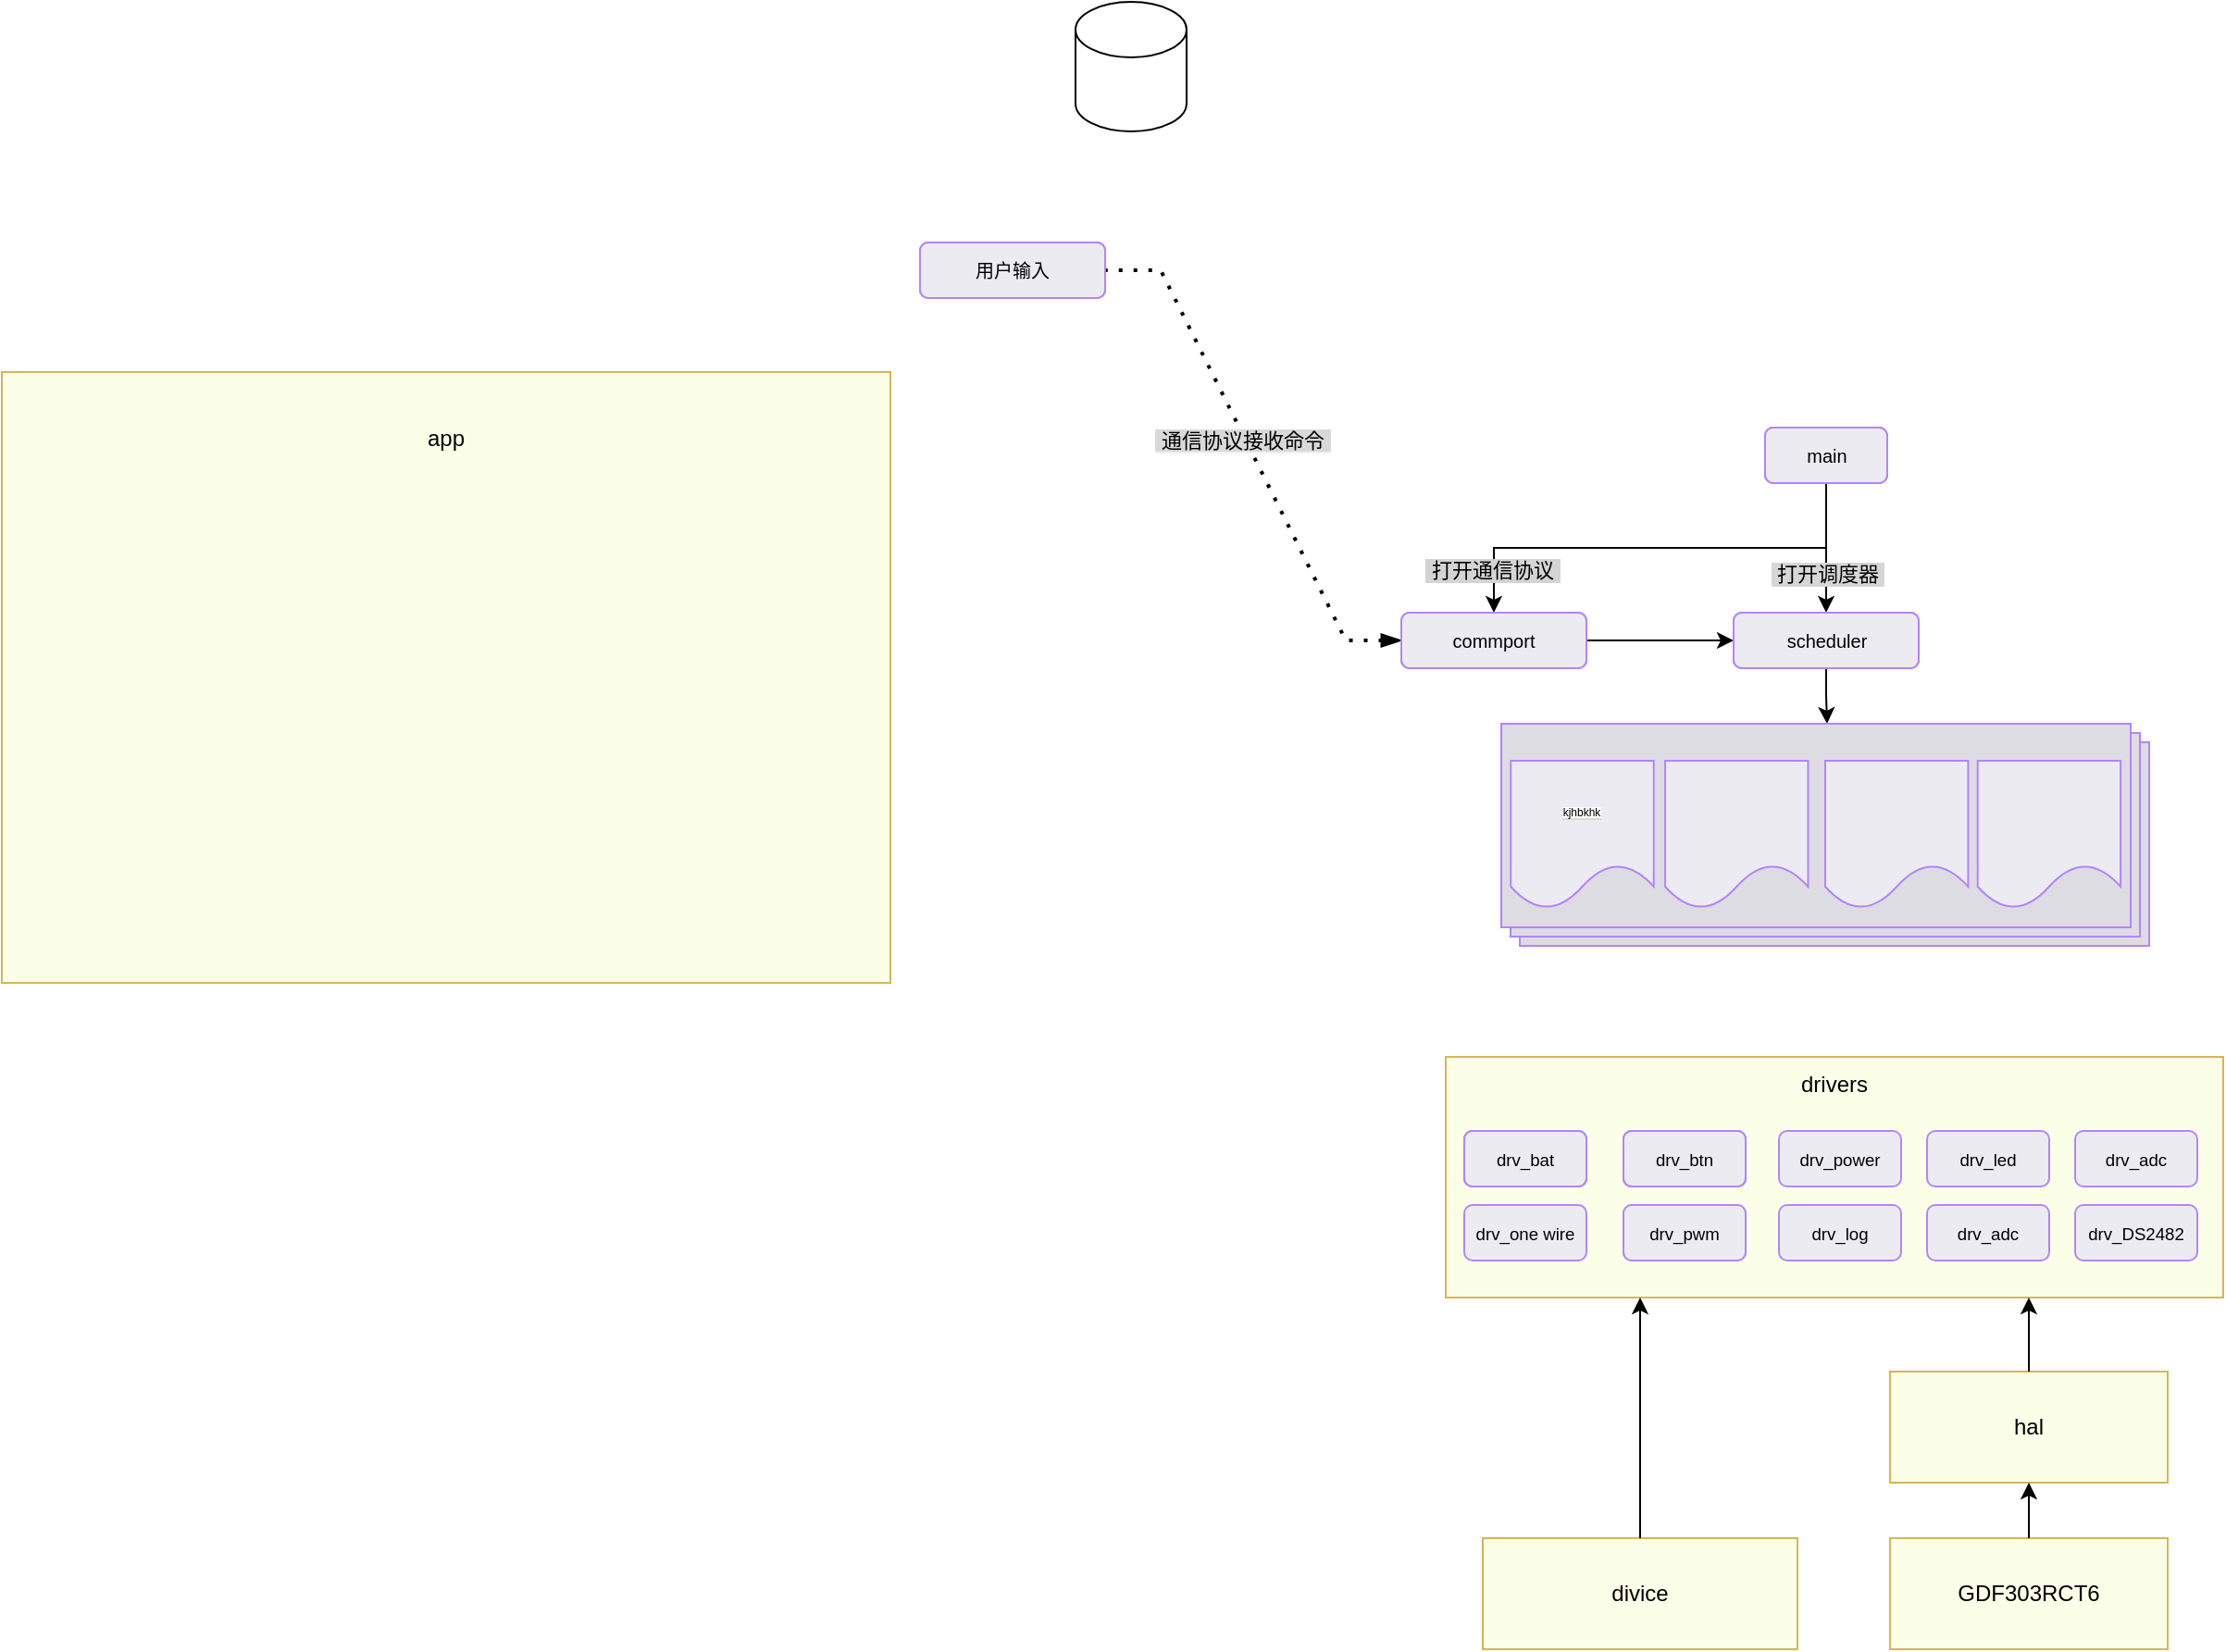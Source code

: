 <mxfile version="20.2.2" type="github">
  <diagram id="prtHgNgQTEPvFCAcTncT" name="Page-1">
    <mxGraphModel dx="1808" dy="526" grid="1" gridSize="10" guides="1" tooltips="1" connect="1" arrows="1" fold="1" page="1" pageScale="1" pageWidth="827" pageHeight="1169" math="0" shadow="0">
      <root>
        <mxCell id="0" />
        <mxCell id="1" parent="0" />
        <mxCell id="XZaAGWMHw-ofj6j569ZM-2" value="" style="shape=cylinder3;whiteSpace=wrap;html=1;boundedLbl=1;backgroundOutline=1;size=15;" vertex="1" parent="1">
          <mxGeometry x="50" y="10" width="60" height="70" as="geometry" />
        </mxCell>
        <mxCell id="XZaAGWMHw-ofj6j569ZM-3" value="app&lt;br&gt;&lt;br&gt;&lt;br&gt;&lt;br&gt;&lt;br&gt;&lt;br&gt;&lt;br&gt;&lt;br&gt;&lt;br&gt;&lt;br&gt;&lt;br&gt;&lt;br&gt;&lt;br&gt;&lt;br&gt;&lt;br&gt;&lt;br&gt;&lt;br&gt;&lt;br&gt;&lt;br&gt;" style="rounded=0;whiteSpace=wrap;html=1;fillColor=#FCFFE8;strokeColor=#d6b656;" vertex="1" parent="1">
          <mxGeometry x="-530" y="210" width="480" height="330" as="geometry" />
        </mxCell>
        <mxCell id="XZaAGWMHw-ofj6j569ZM-4" value="drivers&lt;br&gt;&lt;br&gt;&lt;br&gt;&lt;br&gt;&lt;br&gt;&lt;br&gt;&lt;br&gt;&lt;br&gt;" style="rounded=0;whiteSpace=wrap;html=1;fillColor=#FCFFE8;strokeColor=#d6b656;" vertex="1" parent="1">
          <mxGeometry x="250" y="580" width="420" height="130" as="geometry" />
        </mxCell>
        <mxCell id="XZaAGWMHw-ofj6j569ZM-5" value="GDF303RCT6" style="rounded=0;whiteSpace=wrap;html=1;fillColor=#FCFFE8;strokeColor=#d6b656;" vertex="1" parent="1">
          <mxGeometry x="490" y="840" width="150" height="60" as="geometry" />
        </mxCell>
        <mxCell id="XZaAGWMHw-ofj6j569ZM-6" value="hal" style="rounded=0;whiteSpace=wrap;html=1;fillColor=#FCFFE8;strokeColor=#d6b656;" vertex="1" parent="1">
          <mxGeometry x="490" y="750" width="150" height="60" as="geometry" />
        </mxCell>
        <mxCell id="XZaAGWMHw-ofj6j569ZM-7" value="divice" style="rounded=0;whiteSpace=wrap;html=1;fillColor=#FCFFE8;strokeColor=#d6b656;" vertex="1" parent="1">
          <mxGeometry x="270" y="840" width="170" height="60" as="geometry" />
        </mxCell>
        <mxCell id="XZaAGWMHw-ofj6j569ZM-9" value="" style="endArrow=classic;html=1;rounded=0;exitX=0.5;exitY=0;exitDx=0;exitDy=0;entryX=0.5;entryY=1;entryDx=0;entryDy=0;" edge="1" parent="1" source="XZaAGWMHw-ofj6j569ZM-5" target="XZaAGWMHw-ofj6j569ZM-6">
          <mxGeometry width="50" height="50" relative="1" as="geometry">
            <mxPoint x="390" y="720" as="sourcePoint" />
            <mxPoint x="440" y="670" as="targetPoint" />
          </mxGeometry>
        </mxCell>
        <mxCell id="XZaAGWMHw-ofj6j569ZM-11" value="" style="endArrow=classic;html=1;rounded=0;exitX=0.5;exitY=0;exitDx=0;exitDy=0;entryX=0.25;entryY=1;entryDx=0;entryDy=0;" edge="1" parent="1" source="XZaAGWMHw-ofj6j569ZM-7" target="XZaAGWMHw-ofj6j569ZM-4">
          <mxGeometry width="50" height="50" relative="1" as="geometry">
            <mxPoint x="334.5" y="870" as="sourcePoint" />
            <mxPoint x="334.5" y="830" as="targetPoint" />
          </mxGeometry>
        </mxCell>
        <mxCell id="XZaAGWMHw-ofj6j569ZM-12" value="" style="endArrow=classic;html=1;rounded=0;exitX=0.5;exitY=0;exitDx=0;exitDy=0;entryX=0.75;entryY=1;entryDx=0;entryDy=0;" edge="1" parent="1" source="XZaAGWMHw-ofj6j569ZM-6" target="XZaAGWMHw-ofj6j569ZM-4">
          <mxGeometry width="50" height="50" relative="1" as="geometry">
            <mxPoint x="565" y="880" as="sourcePoint" />
            <mxPoint x="565" y="840" as="targetPoint" />
          </mxGeometry>
        </mxCell>
        <mxCell id="XZaAGWMHw-ofj6j569ZM-15" value="&lt;p class=&quot;MsoNormal&quot;&gt;&lt;span style=&quot;font-family: 等线; font-size: 7pt;&quot;&gt;&lt;font face=&quot;Arial&quot;&gt;drv_&lt;/font&gt;&lt;/span&gt;&lt;span style=&quot;font-family: Arial; font-size: 7pt;&quot;&gt;bat&lt;/span&gt;&lt;/p&gt;" style="rounded=1;whiteSpace=wrap;html=1;fillColor=#FCFFE8;strokeColor=#B185FF;" vertex="1" parent="1">
          <mxGeometry x="260" y="620" width="66" height="30" as="geometry" />
        </mxCell>
        <mxCell id="XZaAGWMHw-ofj6j569ZM-16" value="&lt;p class=&quot;MsoNormal&quot;&gt;&lt;span style=&quot;font-family: 等线; font-size: 7pt;&quot;&gt;&lt;font face=&quot;Arial&quot;&gt;drv_&lt;/font&gt;&lt;/span&gt;&lt;span style=&quot;font-family: Arial; font-size: 7pt;&quot;&gt;power&lt;/span&gt;&lt;/p&gt;" style="rounded=1;whiteSpace=wrap;html=1;fillColor=#EDEBF2;strokeColor=#B185FF;" vertex="1" parent="1">
          <mxGeometry x="430" y="620" width="66" height="30" as="geometry" />
        </mxCell>
        <mxCell id="XZaAGWMHw-ofj6j569ZM-17" value="&lt;p class=&quot;MsoNormal&quot;&gt;&lt;span style=&quot;font-family: 等线; font-size: 7pt;&quot;&gt;&lt;font face=&quot;Arial&quot;&gt;drv_&lt;/font&gt;&lt;/span&gt;&lt;span style=&quot;font-family: Arial; font-size: 7pt;&quot;&gt;led&lt;/span&gt;&lt;/p&gt;" style="rounded=1;whiteSpace=wrap;html=1;fillColor=#EDEBF2;strokeColor=#B185FF;" vertex="1" parent="1">
          <mxGeometry x="510" y="620" width="66" height="30" as="geometry" />
        </mxCell>
        <mxCell id="XZaAGWMHw-ofj6j569ZM-18" value="&lt;p class=&quot;MsoNormal&quot;&gt;&lt;span style=&quot;font-family: 等线; font-size: 7pt;&quot;&gt;&lt;font face=&quot;Arial&quot;&gt;drv_&lt;/font&gt;&lt;/span&gt;&lt;span style=&quot;font-family: Arial; font-size: 7pt;&quot;&gt;btn&lt;/span&gt;&lt;/p&gt;" style="rounded=1;whiteSpace=wrap;html=1;fillColor=#FCFFE8;strokeColor=#B185FF;" vertex="1" parent="1">
          <mxGeometry x="346" y="620" width="66" height="30" as="geometry" />
        </mxCell>
        <mxCell id="XZaAGWMHw-ofj6j569ZM-20" value="&lt;p class=&quot;MsoNormal&quot;&gt;&lt;span style=&quot;font-family: 等线; font-size: 7pt;&quot;&gt;&lt;font face=&quot;Arial&quot;&gt;drv_&lt;/font&gt;&lt;/span&gt;&lt;span style=&quot;font-family: Arial; font-size: 7pt;&quot;&gt;one wire&lt;/span&gt;&lt;/p&gt;" style="rounded=1;whiteSpace=wrap;html=1;fillColor=#EDEBF2;strokeColor=#B185FF;" vertex="1" parent="1">
          <mxGeometry x="260" y="660" width="66" height="30" as="geometry" />
        </mxCell>
        <mxCell id="XZaAGWMHw-ofj6j569ZM-21" value="&lt;p class=&quot;MsoNormal&quot;&gt;&lt;span style=&quot;font-family: 等线; font-size: 7pt;&quot;&gt;&lt;font face=&quot;Arial&quot;&gt;drv_&lt;/font&gt;&lt;/span&gt;&lt;span style=&quot;font-family: Arial; font-size: 7pt;&quot;&gt;pwm&lt;/span&gt;&lt;/p&gt;" style="rounded=1;whiteSpace=wrap;html=1;fillColor=#DEDCE3;strokeColor=#B185FF;" vertex="1" parent="1">
          <mxGeometry x="346" y="660" width="66" height="30" as="geometry" />
        </mxCell>
        <mxCell id="XZaAGWMHw-ofj6j569ZM-22" value="&lt;p class=&quot;MsoNormal&quot;&gt;&lt;span style=&quot;font-family: 等线; font-size: 7pt;&quot;&gt;&lt;font face=&quot;Arial&quot;&gt;drv_&lt;/font&gt;&lt;/span&gt;&lt;span style=&quot;font-family: Arial; font-size: 7pt;&quot;&gt;log&lt;/span&gt;&lt;/p&gt;" style="rounded=1;whiteSpace=wrap;html=1;fillColor=#EDEBF2;strokeColor=#B185FF;" vertex="1" parent="1">
          <mxGeometry x="430" y="660" width="66" height="30" as="geometry" />
        </mxCell>
        <mxCell id="XZaAGWMHw-ofj6j569ZM-24" value="&lt;p class=&quot;MsoNormal&quot;&gt;&lt;span style=&quot;font-family: 等线; font-size: 7pt;&quot;&gt;&lt;font face=&quot;Arial&quot;&gt;drv_&lt;/font&gt;&lt;/span&gt;&lt;span style=&quot;font-family: Arial; font-size: 7pt;&quot;&gt;adc&lt;/span&gt;&lt;/p&gt;" style="rounded=1;whiteSpace=wrap;html=1;fillColor=#EDEBF2;strokeColor=#B185FF;" vertex="1" parent="1">
          <mxGeometry x="510" y="660" width="66" height="30" as="geometry" />
        </mxCell>
        <mxCell id="XZaAGWMHw-ofj6j569ZM-26" value="&lt;p class=&quot;MsoNormal&quot;&gt;&lt;span style=&quot;font-family: 等线; font-size: 7pt;&quot;&gt;&lt;font face=&quot;Arial&quot;&gt;drv_&lt;/font&gt;&lt;/span&gt;&lt;span style=&quot;font-family: Arial; font-size: 7pt;&quot;&gt;adc&lt;/span&gt;&lt;/p&gt;" style="rounded=1;whiteSpace=wrap;html=1;fillColor=#EDEBF2;strokeColor=#B185FF;" vertex="1" parent="1">
          <mxGeometry x="590" y="620" width="66" height="30" as="geometry" />
        </mxCell>
        <mxCell id="XZaAGWMHw-ofj6j569ZM-27" value="&lt;p class=&quot;MsoNormal&quot;&gt;&lt;span style=&quot;font-family: 等线; font-size: 7pt;&quot;&gt;&lt;font face=&quot;Arial&quot;&gt;drv_DS2482&lt;/font&gt;&lt;/span&gt;&lt;/p&gt;" style="rounded=1;whiteSpace=wrap;html=1;fillColor=#EDEBF2;strokeColor=#B185FF;" vertex="1" parent="1">
          <mxGeometry x="590" y="660" width="66" height="30" as="geometry" />
        </mxCell>
        <mxCell id="XZaAGWMHw-ofj6j569ZM-28" value="&lt;p class=&quot;MsoNormal&quot;&gt;&lt;span style=&quot;font-family: 等线; font-size: 7pt;&quot;&gt;&lt;font face=&quot;Arial&quot;&gt;drv_&lt;/font&gt;&lt;/span&gt;&lt;span style=&quot;font-family: Arial; font-size: 7pt;&quot;&gt;bat&lt;/span&gt;&lt;/p&gt;" style="rounded=1;whiteSpace=wrap;html=1;fillColor=#DEDCE3;strokeColor=#B185FF;" vertex="1" parent="1">
          <mxGeometry x="260" y="620" width="66" height="30" as="geometry" />
        </mxCell>
        <mxCell id="XZaAGWMHw-ofj6j569ZM-29" value="&lt;p class=&quot;MsoNormal&quot;&gt;&lt;span style=&quot;font-family: 等线; font-size: 7pt;&quot;&gt;&lt;font face=&quot;Arial&quot;&gt;drv_&lt;/font&gt;&lt;/span&gt;&lt;span style=&quot;font-family: Arial; font-size: 7pt;&quot;&gt;btn&lt;/span&gt;&lt;/p&gt;" style="rounded=1;whiteSpace=wrap;html=1;fillColor=#DEDCE3;strokeColor=#B185FF;" vertex="1" parent="1">
          <mxGeometry x="346" y="620" width="66" height="30" as="geometry" />
        </mxCell>
        <mxCell id="XZaAGWMHw-ofj6j569ZM-31" style="edgeStyle=orthogonalEdgeStyle;rounded=0;orthogonalLoop=1;jettySize=auto;html=1;exitX=0.5;exitY=1;exitDx=0;exitDy=0;entryX=0.5;entryY=0;entryDx=0;entryDy=0;strokeColor=#000000;" edge="1" parent="1" source="XZaAGWMHw-ofj6j569ZM-30" target="XZaAGWMHw-ofj6j569ZM-33">
          <mxGeometry relative="1" as="geometry">
            <mxPoint x="412.833" y="340" as="targetPoint" />
          </mxGeometry>
        </mxCell>
        <mxCell id="XZaAGWMHw-ofj6j569ZM-46" value="&amp;nbsp;打开调度器&amp;nbsp;" style="edgeLabel;html=1;align=center;verticalAlign=middle;resizable=0;points=[];labelBackgroundColor=#D6D6D6;" vertex="1" connectable="0" parent="XZaAGWMHw-ofj6j569ZM-31">
          <mxGeometry x="0.389" relative="1" as="geometry">
            <mxPoint as="offset" />
          </mxGeometry>
        </mxCell>
        <mxCell id="XZaAGWMHw-ofj6j569ZM-36" style="edgeStyle=orthogonalEdgeStyle;rounded=0;orthogonalLoop=1;jettySize=auto;html=1;exitX=0.5;exitY=1;exitDx=0;exitDy=0;strokeColor=#000000;" edge="1" parent="1" source="XZaAGWMHw-ofj6j569ZM-30" target="XZaAGWMHw-ofj6j569ZM-35">
          <mxGeometry relative="1" as="geometry" />
        </mxCell>
        <mxCell id="XZaAGWMHw-ofj6j569ZM-47" value="&amp;nbsp;打开通信协议&amp;nbsp;" style="edgeLabel;html=1;align=center;verticalAlign=middle;resizable=0;points=[];labelBackgroundColor=#D4D4D4;" vertex="1" connectable="0" parent="XZaAGWMHw-ofj6j569ZM-36">
          <mxGeometry x="0.817" y="-1" relative="1" as="geometry">
            <mxPoint as="offset" />
          </mxGeometry>
        </mxCell>
        <mxCell id="XZaAGWMHw-ofj6j569ZM-30" value="&lt;p class=&quot;MsoNormal&quot;&gt;&lt;font size=&quot;1&quot; face=&quot;Arial&quot;&gt;main&lt;/font&gt;&lt;/p&gt;" style="rounded=1;whiteSpace=wrap;html=1;fillColor=#DEDCE3;strokeColor=#B185FF;" vertex="1" parent="1">
          <mxGeometry x="422.5" y="240" width="66" height="30" as="geometry" />
        </mxCell>
        <mxCell id="XZaAGWMHw-ofj6j569ZM-33" value="&lt;p class=&quot;MsoNormal&quot;&gt;&lt;font size=&quot;1&quot; face=&quot;Arial&quot;&gt;scheduler&lt;/font&gt;&lt;/p&gt;" style="rounded=1;whiteSpace=wrap;html=1;fillColor=#DEDCE3;strokeColor=#B185FF;" vertex="1" parent="1">
          <mxGeometry x="405.5" y="340" width="100" height="30" as="geometry" />
        </mxCell>
        <mxCell id="XZaAGWMHw-ofj6j569ZM-35" value="&lt;p class=&quot;MsoNormal&quot;&gt;&lt;font size=&quot;1&quot; face=&quot;Arial&quot;&gt;commport&lt;/font&gt;&lt;/p&gt;" style="rounded=1;whiteSpace=wrap;html=1;fillColor=#DEDCE3;strokeColor=#B185FF;" vertex="1" parent="1">
          <mxGeometry x="226" y="340" width="100" height="30" as="geometry" />
        </mxCell>
        <mxCell id="XZaAGWMHw-ofj6j569ZM-38" value="&lt;p class=&quot;MsoNormal&quot;&gt;&lt;font size=&quot;1&quot; face=&quot;Arial&quot;&gt;用户输入&lt;/font&gt;&lt;/p&gt;" style="rounded=1;whiteSpace=wrap;html=1;fillColor=#DEDCE3;strokeColor=#B185FF;" vertex="1" parent="1">
          <mxGeometry x="-34" y="140" width="100" height="30" as="geometry" />
        </mxCell>
        <mxCell id="XZaAGWMHw-ofj6j569ZM-39" value="" style="endArrow=none;dashed=1;html=1;dashPattern=1 3;strokeWidth=2;rounded=0;entryX=1;entryY=0.5;entryDx=0;entryDy=0;edgeStyle=entityRelationEdgeStyle;elbow=vertical;exitX=0;exitY=0.5;exitDx=0;exitDy=0;targetPerimeterSpacing=0;startArrow=blockThin;startFill=1;" edge="1" parent="1" source="XZaAGWMHw-ofj6j569ZM-35" target="XZaAGWMHw-ofj6j569ZM-38">
          <mxGeometry width="50" height="50" relative="1" as="geometry">
            <mxPoint x="116" y="250" as="sourcePoint" />
            <mxPoint x="396" y="440" as="targetPoint" />
          </mxGeometry>
        </mxCell>
        <mxCell id="XZaAGWMHw-ofj6j569ZM-42" value="&lt;span style=&quot;background-color: rgb(217, 217, 217);&quot;&gt;&amp;nbsp;通信协议接收命令&amp;nbsp;&lt;/span&gt;" style="edgeLabel;html=1;align=center;verticalAlign=middle;resizable=0;points=[];labelBackgroundColor=#F0F0F0;" vertex="1" connectable="0" parent="XZaAGWMHw-ofj6j569ZM-39">
          <mxGeometry x="0.071" y="2" relative="1" as="geometry">
            <mxPoint as="offset" />
          </mxGeometry>
        </mxCell>
        <mxCell id="XZaAGWMHw-ofj6j569ZM-41" value="" style="endArrow=classic;html=1;rounded=0;targetPerimeterSpacing=0;strokeColor=#000000;elbow=vertical;exitX=1;exitY=0.5;exitDx=0;exitDy=0;entryX=0;entryY=0.5;entryDx=0;entryDy=0;" edge="1" parent="1" source="XZaAGWMHw-ofj6j569ZM-35" target="XZaAGWMHw-ofj6j569ZM-33">
          <mxGeometry width="50" height="50" relative="1" as="geometry">
            <mxPoint x="370" y="410" as="sourcePoint" />
            <mxPoint x="420" y="360" as="targetPoint" />
          </mxGeometry>
        </mxCell>
        <mxCell id="XZaAGWMHw-ofj6j569ZM-43" value="" style="edgeStyle=segmentEdgeStyle;endArrow=classic;html=1;rounded=0;targetPerimeterSpacing=0;strokeColor=#000000;elbow=vertical;exitX=0.5;exitY=1;exitDx=0;exitDy=0;" edge="1" parent="1" source="XZaAGWMHw-ofj6j569ZM-33">
          <mxGeometry width="50" height="50" relative="1" as="geometry">
            <mxPoint x="370" y="400" as="sourcePoint" />
            <mxPoint x="456" y="400" as="targetPoint" />
            <Array as="points">
              <mxPoint x="456" y="385" />
            </Array>
          </mxGeometry>
        </mxCell>
        <mxCell id="XZaAGWMHw-ofj6j569ZM-56" value="&lt;p class=&quot;MsoNormal&quot;&gt;&lt;font size=&quot;1&quot; face=&quot;Arial&quot;&gt;scheduler&lt;/font&gt;&lt;/p&gt;" style="rounded=1;whiteSpace=wrap;html=1;fillColor=#DEDCE3;strokeColor=#B185FF;" vertex="1" parent="1">
          <mxGeometry x="405.5" y="340" width="100" height="30" as="geometry" />
        </mxCell>
        <mxCell id="XZaAGWMHw-ofj6j569ZM-57" value="&lt;p class=&quot;MsoNormal&quot;&gt;&lt;font size=&quot;1&quot; face=&quot;Arial&quot;&gt;commport&lt;/font&gt;&lt;/p&gt;" style="rounded=1;whiteSpace=wrap;html=1;fillColor=#DEDCE3;strokeColor=#B185FF;" vertex="1" parent="1">
          <mxGeometry x="226" y="340" width="100" height="30" as="geometry" />
        </mxCell>
        <mxCell id="XZaAGWMHw-ofj6j569ZM-58" value="&lt;p class=&quot;MsoNormal&quot;&gt;&lt;font size=&quot;1&quot; face=&quot;Arial&quot;&gt;main&lt;/font&gt;&lt;/p&gt;" style="rounded=1;whiteSpace=wrap;html=1;fillColor=#DEDCE3;strokeColor=#B185FF;" vertex="1" parent="1">
          <mxGeometry x="422.5" y="240" width="66" height="30" as="geometry" />
        </mxCell>
        <mxCell id="XZaAGWMHw-ofj6j569ZM-59" value="&lt;p class=&quot;MsoNormal&quot;&gt;&lt;font size=&quot;1&quot; face=&quot;Arial&quot;&gt;用户输入&lt;/font&gt;&lt;/p&gt;" style="rounded=1;whiteSpace=wrap;html=1;fillColor=#DEDCE3;strokeColor=#B185FF;" vertex="1" parent="1">
          <mxGeometry x="-34" y="140" width="100" height="30" as="geometry" />
        </mxCell>
        <mxCell id="XZaAGWMHw-ofj6j569ZM-60" value="&lt;p class=&quot;MsoNormal&quot;&gt;&lt;span style=&quot;font-family: 等线; font-size: 7pt;&quot;&gt;&lt;font face=&quot;Arial&quot;&gt;drv_&lt;/font&gt;&lt;/span&gt;&lt;span style=&quot;font-family: Arial; font-size: 7pt;&quot;&gt;btn&lt;/span&gt;&lt;/p&gt;" style="rounded=1;whiteSpace=wrap;html=1;fillColor=#DEDCE3;strokeColor=#B185FF;" vertex="1" parent="1">
          <mxGeometry x="346" y="620" width="66" height="30" as="geometry" />
        </mxCell>
        <mxCell id="XZaAGWMHw-ofj6j569ZM-61" value="&lt;p class=&quot;MsoNormal&quot;&gt;&lt;span style=&quot;font-family: 等线; font-size: 7pt;&quot;&gt;&lt;font face=&quot;Arial&quot;&gt;drv_&lt;/font&gt;&lt;/span&gt;&lt;span style=&quot;font-family: Arial; font-size: 7pt;&quot;&gt;bat&lt;/span&gt;&lt;/p&gt;" style="rounded=1;whiteSpace=wrap;html=1;fillColor=#DEDCE3;strokeColor=#B185FF;" vertex="1" parent="1">
          <mxGeometry x="260" y="620" width="66" height="30" as="geometry" />
        </mxCell>
        <mxCell id="XZaAGWMHw-ofj6j569ZM-66" value="&lt;p class=&quot;MsoNormal&quot;&gt;&lt;font size=&quot;1&quot; face=&quot;Arial&quot;&gt;scheduler&lt;/font&gt;&lt;/p&gt;" style="rounded=1;whiteSpace=wrap;html=1;fillColor=#EDEBF2;strokeColor=#B185FF;" vertex="1" parent="1">
          <mxGeometry x="405.5" y="340" width="100" height="30" as="geometry" />
        </mxCell>
        <mxCell id="XZaAGWMHw-ofj6j569ZM-67" value="&lt;p class=&quot;MsoNormal&quot;&gt;&lt;font size=&quot;1&quot; face=&quot;Arial&quot;&gt;commport&lt;/font&gt;&lt;/p&gt;" style="rounded=1;whiteSpace=wrap;html=1;fillColor=#EDEBF2;strokeColor=#B185FF;" vertex="1" parent="1">
          <mxGeometry x="226" y="340" width="100" height="30" as="geometry" />
        </mxCell>
        <mxCell id="XZaAGWMHw-ofj6j569ZM-68" value="&lt;p class=&quot;MsoNormal&quot;&gt;&lt;font size=&quot;1&quot; face=&quot;Arial&quot;&gt;main&lt;/font&gt;&lt;/p&gt;" style="rounded=1;whiteSpace=wrap;html=1;fillColor=#EDEBF2;strokeColor=#B185FF;" vertex="1" parent="1">
          <mxGeometry x="422.5" y="240" width="66" height="30" as="geometry" />
        </mxCell>
        <mxCell id="XZaAGWMHw-ofj6j569ZM-69" value="&lt;p class=&quot;MsoNormal&quot;&gt;&lt;font size=&quot;1&quot; face=&quot;Arial&quot;&gt;用户输入&lt;/font&gt;&lt;/p&gt;" style="rounded=1;whiteSpace=wrap;html=1;fillColor=#EDEBF2;strokeColor=#B185FF;" vertex="1" parent="1">
          <mxGeometry x="-34" y="140" width="100" height="30" as="geometry" />
        </mxCell>
        <mxCell id="XZaAGWMHw-ofj6j569ZM-70" value="&lt;p class=&quot;MsoNormal&quot;&gt;&lt;span style=&quot;font-family: 等线; font-size: 7pt;&quot;&gt;&lt;font face=&quot;Arial&quot;&gt;drv_&lt;/font&gt;&lt;/span&gt;&lt;span style=&quot;font-family: Arial; font-size: 7pt;&quot;&gt;btn&lt;/span&gt;&lt;/p&gt;" style="rounded=1;whiteSpace=wrap;html=1;fillColor=#EDEBF2;strokeColor=#B185FF;" vertex="1" parent="1">
          <mxGeometry x="346" y="620" width="66" height="30" as="geometry" />
        </mxCell>
        <mxCell id="XZaAGWMHw-ofj6j569ZM-71" value="&lt;p class=&quot;MsoNormal&quot;&gt;&lt;span style=&quot;font-family: 等线; font-size: 7pt;&quot;&gt;&lt;font face=&quot;Arial&quot;&gt;drv_&lt;/font&gt;&lt;/span&gt;&lt;span style=&quot;font-family: Arial; font-size: 7pt;&quot;&gt;bat&lt;/span&gt;&lt;/p&gt;" style="rounded=1;whiteSpace=wrap;html=1;fillColor=#EDEBF2;strokeColor=#B185FF;" vertex="1" parent="1">
          <mxGeometry x="260" y="620" width="66" height="30" as="geometry" />
        </mxCell>
        <mxCell id="XZaAGWMHw-ofj6j569ZM-72" value="&lt;p class=&quot;MsoNormal&quot;&gt;&lt;span style=&quot;font-family: 等线; font-size: 7pt;&quot;&gt;&lt;font face=&quot;Arial&quot;&gt;drv_&lt;/font&gt;&lt;/span&gt;&lt;span style=&quot;font-family: Arial; font-size: 7pt;&quot;&gt;pwm&lt;/span&gt;&lt;/p&gt;" style="rounded=1;whiteSpace=wrap;html=1;fillColor=#EDEBF2;strokeColor=#B185FF;" vertex="1" parent="1">
          <mxGeometry x="346" y="660" width="66" height="30" as="geometry" />
        </mxCell>
        <mxCell id="XZaAGWMHw-ofj6j569ZM-78" value="" style="group" vertex="1" connectable="0" parent="1">
          <mxGeometry x="280" y="400" width="350" height="120" as="geometry" />
        </mxCell>
        <mxCell id="XZaAGWMHw-ofj6j569ZM-44" value="" style="verticalLabelPosition=bottom;verticalAlign=top;html=1;shape=mxgraph.basic.layered_rect;dx=10;outlineConnect=0;labelBackgroundColor=#F0F0F0;strokeColor=#B185FF;fillColor=#DEDCE3;" vertex="1" parent="XZaAGWMHw-ofj6j569ZM-78">
          <mxGeometry width="350.0" height="120" as="geometry" />
        </mxCell>
        <mxCell id="XZaAGWMHw-ofj6j569ZM-79" value="&lt;span style=&quot;background-color: rgb(252, 252, 252);&quot;&gt;kjhbkhk&lt;/span&gt;" style="shape=document;whiteSpace=wrap;html=1;boundedLbl=1;labelBackgroundColor=#D9D9D9;fontSize=6;strokeColor=#B185FF;fillColor=#EDEBF2;" vertex="1" parent="XZaAGWMHw-ofj6j569ZM-78">
          <mxGeometry x="5.147" y="20" width="77.206" height="80" as="geometry" />
        </mxCell>
        <mxCell id="XZaAGWMHw-ofj6j569ZM-85" value="" style="shape=document;whiteSpace=wrap;html=1;boundedLbl=1;labelBackgroundColor=#EDEDED;fontSize=6;strokeColor=#B185FF;fillColor=#EDEBF2;" vertex="1" parent="XZaAGWMHw-ofj6j569ZM-78">
          <mxGeometry x="257.353" y="20" width="77.206" height="80" as="geometry" />
        </mxCell>
        <mxCell id="XZaAGWMHw-ofj6j569ZM-84" value="" style="shape=document;whiteSpace=wrap;html=1;boundedLbl=1;labelBackgroundColor=#D9D9D9;fontSize=6;strokeColor=#B185FF;fillColor=#EDEBF2;" vertex="1" parent="XZaAGWMHw-ofj6j569ZM-78">
          <mxGeometry x="175.0" y="20" width="77.206" height="80" as="geometry" />
        </mxCell>
        <mxCell id="XZaAGWMHw-ofj6j569ZM-83" value="" style="shape=document;whiteSpace=wrap;html=1;boundedLbl=1;labelBackgroundColor=#FCFCFC;fontSize=6;strokeColor=#B185FF;fillColor=#EDEBF2;" vertex="1" parent="XZaAGWMHw-ofj6j569ZM-78">
          <mxGeometry x="88.529" y="20" width="77.206" height="80" as="geometry" />
        </mxCell>
      </root>
    </mxGraphModel>
  </diagram>
</mxfile>
